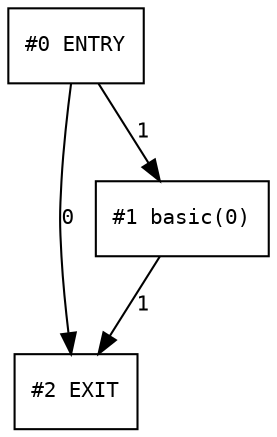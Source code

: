 digraph cfg
{
0 [label="#0 ENTRY",shape=box,fontname=Courier,fontsize=10];
2 [label="#2 EXIT",shape=box,fontname=Courier,fontsize=10];
1 [label="#1 basic(0)",shape=box,fontname=Courier,fontsize=10];
0 -> 1[label=1,fontname=Courier,fontsize=10];
1 -> 2[label=1,fontname=Courier,fontsize=10];
0 -> 2[label=0,fontname=Courier,fontsize=10];
}
